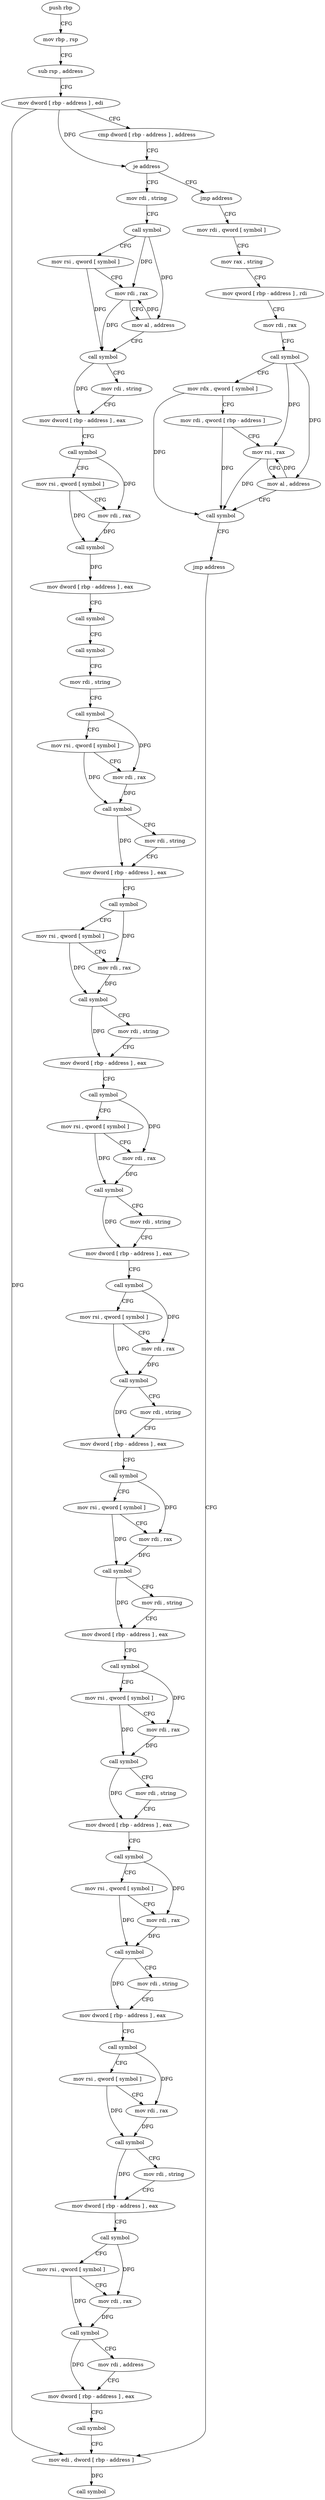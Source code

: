 digraph "func" {
"4200448" [label = "push rbp" ]
"4200449" [label = "mov rbp , rsp" ]
"4200452" [label = "sub rsp , address" ]
"4200456" [label = "mov dword [ rbp - address ] , edi" ]
"4200459" [label = "cmp dword [ rbp - address ] , address" ]
"4200463" [label = "je address" ]
"4200531" [label = "mov rdi , string" ]
"4200469" [label = "jmp address" ]
"4200541" [label = "call symbol" ]
"4200546" [label = "mov rsi , qword [ symbol ]" ]
"4200554" [label = "mov rdi , rax" ]
"4200557" [label = "mov al , address" ]
"4200559" [label = "call symbol" ]
"4200564" [label = "mov rdi , string" ]
"4200574" [label = "mov dword [ rbp - address ] , eax" ]
"4200577" [label = "call symbol" ]
"4200582" [label = "mov rsi , qword [ symbol ]" ]
"4200590" [label = "mov rdi , rax" ]
"4200593" [label = "call symbol" ]
"4200598" [label = "mov dword [ rbp - address ] , eax" ]
"4200601" [label = "call symbol" ]
"4200606" [label = "call symbol" ]
"4200611" [label = "mov rdi , string" ]
"4200621" [label = "call symbol" ]
"4200626" [label = "mov rsi , qword [ symbol ]" ]
"4200634" [label = "mov rdi , rax" ]
"4200637" [label = "call symbol" ]
"4200642" [label = "mov rdi , string" ]
"4200652" [label = "mov dword [ rbp - address ] , eax" ]
"4200655" [label = "call symbol" ]
"4200660" [label = "mov rsi , qword [ symbol ]" ]
"4200668" [label = "mov rdi , rax" ]
"4200671" [label = "call symbol" ]
"4200676" [label = "mov rdi , string" ]
"4200686" [label = "mov dword [ rbp - address ] , eax" ]
"4200689" [label = "call symbol" ]
"4200694" [label = "mov rsi , qword [ symbol ]" ]
"4200702" [label = "mov rdi , rax" ]
"4200705" [label = "call symbol" ]
"4200710" [label = "mov rdi , string" ]
"4200720" [label = "mov dword [ rbp - address ] , eax" ]
"4200723" [label = "call symbol" ]
"4200728" [label = "mov rsi , qword [ symbol ]" ]
"4200736" [label = "mov rdi , rax" ]
"4200739" [label = "call symbol" ]
"4200744" [label = "mov rdi , string" ]
"4200754" [label = "mov dword [ rbp - address ] , eax" ]
"4200757" [label = "call symbol" ]
"4200762" [label = "mov rsi , qword [ symbol ]" ]
"4200770" [label = "mov rdi , rax" ]
"4200773" [label = "call symbol" ]
"4200778" [label = "mov rdi , string" ]
"4200788" [label = "mov dword [ rbp - address ] , eax" ]
"4200791" [label = "call symbol" ]
"4200796" [label = "mov rsi , qword [ symbol ]" ]
"4200804" [label = "mov rdi , rax" ]
"4200807" [label = "call symbol" ]
"4200812" [label = "mov rdi , string" ]
"4200822" [label = "mov dword [ rbp - address ] , eax" ]
"4200825" [label = "call symbol" ]
"4200830" [label = "mov rsi , qword [ symbol ]" ]
"4200838" [label = "mov rdi , rax" ]
"4200841" [label = "call symbol" ]
"4200846" [label = "mov rdi , string" ]
"4200856" [label = "mov dword [ rbp - address ] , eax" ]
"4200859" [label = "call symbol" ]
"4200864" [label = "mov rsi , qword [ symbol ]" ]
"4200872" [label = "mov rdi , rax" ]
"4200875" [label = "call symbol" ]
"4200880" [label = "mov rdi , string" ]
"4200890" [label = "mov dword [ rbp - address ] , eax" ]
"4200893" [label = "call symbol" ]
"4200898" [label = "mov rsi , qword [ symbol ]" ]
"4200906" [label = "mov rdi , rax" ]
"4200909" [label = "call symbol" ]
"4200914" [label = "mov rdi , address" ]
"4200924" [label = "mov dword [ rbp - address ] , eax" ]
"4200927" [label = "call symbol" ]
"4200932" [label = "mov edi , dword [ rbp - address ]" ]
"4200474" [label = "mov rdi , qword [ symbol ]" ]
"4200482" [label = "mov rax , string" ]
"4200492" [label = "mov qword [ rbp - address ] , rdi" ]
"4200496" [label = "mov rdi , rax" ]
"4200499" [label = "call symbol" ]
"4200504" [label = "mov rdx , qword [ symbol ]" ]
"4200512" [label = "mov rdi , qword [ rbp - address ]" ]
"4200516" [label = "mov rsi , rax" ]
"4200519" [label = "mov al , address" ]
"4200521" [label = "call symbol" ]
"4200526" [label = "jmp address" ]
"4200935" [label = "call symbol" ]
"4200448" -> "4200449" [ label = "CFG" ]
"4200449" -> "4200452" [ label = "CFG" ]
"4200452" -> "4200456" [ label = "CFG" ]
"4200456" -> "4200459" [ label = "CFG" ]
"4200456" -> "4200463" [ label = "DFG" ]
"4200456" -> "4200932" [ label = "DFG" ]
"4200459" -> "4200463" [ label = "CFG" ]
"4200463" -> "4200531" [ label = "CFG" ]
"4200463" -> "4200469" [ label = "CFG" ]
"4200531" -> "4200541" [ label = "CFG" ]
"4200469" -> "4200474" [ label = "CFG" ]
"4200541" -> "4200546" [ label = "CFG" ]
"4200541" -> "4200554" [ label = "DFG" ]
"4200541" -> "4200557" [ label = "DFG" ]
"4200546" -> "4200554" [ label = "CFG" ]
"4200546" -> "4200559" [ label = "DFG" ]
"4200554" -> "4200557" [ label = "CFG" ]
"4200554" -> "4200559" [ label = "DFG" ]
"4200557" -> "4200559" [ label = "CFG" ]
"4200557" -> "4200554" [ label = "DFG" ]
"4200559" -> "4200564" [ label = "CFG" ]
"4200559" -> "4200574" [ label = "DFG" ]
"4200564" -> "4200574" [ label = "CFG" ]
"4200574" -> "4200577" [ label = "CFG" ]
"4200577" -> "4200582" [ label = "CFG" ]
"4200577" -> "4200590" [ label = "DFG" ]
"4200582" -> "4200590" [ label = "CFG" ]
"4200582" -> "4200593" [ label = "DFG" ]
"4200590" -> "4200593" [ label = "DFG" ]
"4200593" -> "4200598" [ label = "DFG" ]
"4200598" -> "4200601" [ label = "CFG" ]
"4200601" -> "4200606" [ label = "CFG" ]
"4200606" -> "4200611" [ label = "CFG" ]
"4200611" -> "4200621" [ label = "CFG" ]
"4200621" -> "4200626" [ label = "CFG" ]
"4200621" -> "4200634" [ label = "DFG" ]
"4200626" -> "4200634" [ label = "CFG" ]
"4200626" -> "4200637" [ label = "DFG" ]
"4200634" -> "4200637" [ label = "DFG" ]
"4200637" -> "4200642" [ label = "CFG" ]
"4200637" -> "4200652" [ label = "DFG" ]
"4200642" -> "4200652" [ label = "CFG" ]
"4200652" -> "4200655" [ label = "CFG" ]
"4200655" -> "4200660" [ label = "CFG" ]
"4200655" -> "4200668" [ label = "DFG" ]
"4200660" -> "4200668" [ label = "CFG" ]
"4200660" -> "4200671" [ label = "DFG" ]
"4200668" -> "4200671" [ label = "DFG" ]
"4200671" -> "4200676" [ label = "CFG" ]
"4200671" -> "4200686" [ label = "DFG" ]
"4200676" -> "4200686" [ label = "CFG" ]
"4200686" -> "4200689" [ label = "CFG" ]
"4200689" -> "4200694" [ label = "CFG" ]
"4200689" -> "4200702" [ label = "DFG" ]
"4200694" -> "4200702" [ label = "CFG" ]
"4200694" -> "4200705" [ label = "DFG" ]
"4200702" -> "4200705" [ label = "DFG" ]
"4200705" -> "4200710" [ label = "CFG" ]
"4200705" -> "4200720" [ label = "DFG" ]
"4200710" -> "4200720" [ label = "CFG" ]
"4200720" -> "4200723" [ label = "CFG" ]
"4200723" -> "4200728" [ label = "CFG" ]
"4200723" -> "4200736" [ label = "DFG" ]
"4200728" -> "4200736" [ label = "CFG" ]
"4200728" -> "4200739" [ label = "DFG" ]
"4200736" -> "4200739" [ label = "DFG" ]
"4200739" -> "4200744" [ label = "CFG" ]
"4200739" -> "4200754" [ label = "DFG" ]
"4200744" -> "4200754" [ label = "CFG" ]
"4200754" -> "4200757" [ label = "CFG" ]
"4200757" -> "4200762" [ label = "CFG" ]
"4200757" -> "4200770" [ label = "DFG" ]
"4200762" -> "4200770" [ label = "CFG" ]
"4200762" -> "4200773" [ label = "DFG" ]
"4200770" -> "4200773" [ label = "DFG" ]
"4200773" -> "4200778" [ label = "CFG" ]
"4200773" -> "4200788" [ label = "DFG" ]
"4200778" -> "4200788" [ label = "CFG" ]
"4200788" -> "4200791" [ label = "CFG" ]
"4200791" -> "4200796" [ label = "CFG" ]
"4200791" -> "4200804" [ label = "DFG" ]
"4200796" -> "4200804" [ label = "CFG" ]
"4200796" -> "4200807" [ label = "DFG" ]
"4200804" -> "4200807" [ label = "DFG" ]
"4200807" -> "4200812" [ label = "CFG" ]
"4200807" -> "4200822" [ label = "DFG" ]
"4200812" -> "4200822" [ label = "CFG" ]
"4200822" -> "4200825" [ label = "CFG" ]
"4200825" -> "4200830" [ label = "CFG" ]
"4200825" -> "4200838" [ label = "DFG" ]
"4200830" -> "4200838" [ label = "CFG" ]
"4200830" -> "4200841" [ label = "DFG" ]
"4200838" -> "4200841" [ label = "DFG" ]
"4200841" -> "4200846" [ label = "CFG" ]
"4200841" -> "4200856" [ label = "DFG" ]
"4200846" -> "4200856" [ label = "CFG" ]
"4200856" -> "4200859" [ label = "CFG" ]
"4200859" -> "4200864" [ label = "CFG" ]
"4200859" -> "4200872" [ label = "DFG" ]
"4200864" -> "4200872" [ label = "CFG" ]
"4200864" -> "4200875" [ label = "DFG" ]
"4200872" -> "4200875" [ label = "DFG" ]
"4200875" -> "4200880" [ label = "CFG" ]
"4200875" -> "4200890" [ label = "DFG" ]
"4200880" -> "4200890" [ label = "CFG" ]
"4200890" -> "4200893" [ label = "CFG" ]
"4200893" -> "4200898" [ label = "CFG" ]
"4200893" -> "4200906" [ label = "DFG" ]
"4200898" -> "4200906" [ label = "CFG" ]
"4200898" -> "4200909" [ label = "DFG" ]
"4200906" -> "4200909" [ label = "DFG" ]
"4200909" -> "4200914" [ label = "CFG" ]
"4200909" -> "4200924" [ label = "DFG" ]
"4200914" -> "4200924" [ label = "CFG" ]
"4200924" -> "4200927" [ label = "CFG" ]
"4200927" -> "4200932" [ label = "CFG" ]
"4200932" -> "4200935" [ label = "DFG" ]
"4200474" -> "4200482" [ label = "CFG" ]
"4200482" -> "4200492" [ label = "CFG" ]
"4200492" -> "4200496" [ label = "CFG" ]
"4200496" -> "4200499" [ label = "CFG" ]
"4200499" -> "4200504" [ label = "CFG" ]
"4200499" -> "4200516" [ label = "DFG" ]
"4200499" -> "4200519" [ label = "DFG" ]
"4200504" -> "4200512" [ label = "CFG" ]
"4200504" -> "4200521" [ label = "DFG" ]
"4200512" -> "4200516" [ label = "CFG" ]
"4200512" -> "4200521" [ label = "DFG" ]
"4200516" -> "4200519" [ label = "CFG" ]
"4200516" -> "4200521" [ label = "DFG" ]
"4200519" -> "4200521" [ label = "CFG" ]
"4200519" -> "4200516" [ label = "DFG" ]
"4200521" -> "4200526" [ label = "CFG" ]
"4200526" -> "4200932" [ label = "CFG" ]
}
